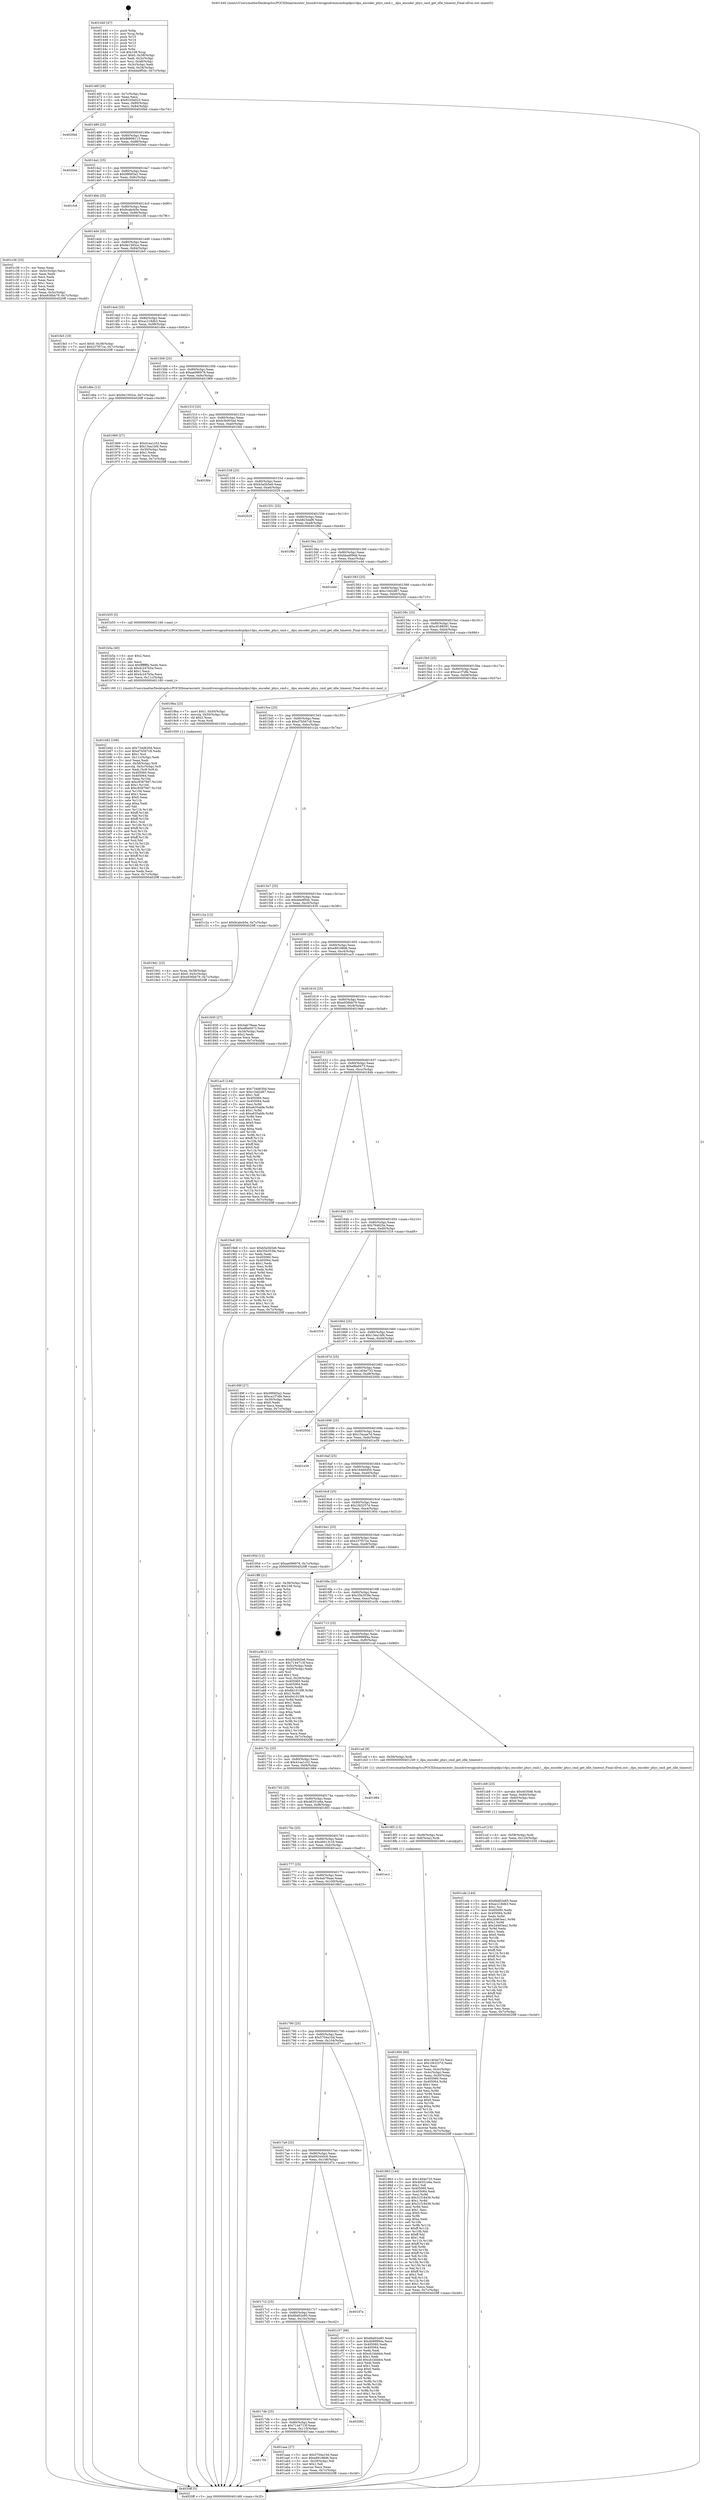 digraph "0x401440" {
  label = "0x401440 (/mnt/c/Users/mathe/Desktop/tcc/POCII/binaries/extr_linuxdriversgpudrmmsmdispdpu1dpu_encoder_phys_cmd.c__dpu_encoder_phys_cmd_get_idle_timeout_Final-ollvm.out::main(0))"
  labelloc = "t"
  node[shape=record]

  Entry [label="",width=0.3,height=0.3,shape=circle,fillcolor=black,style=filled]
  "0x40146f" [label="{
     0x40146f [26]\l
     | [instrs]\l
     &nbsp;&nbsp;0x40146f \<+3\>: mov -0x7c(%rbp),%eax\l
     &nbsp;&nbsp;0x401472 \<+2\>: mov %eax,%ecx\l
     &nbsp;&nbsp;0x401474 \<+6\>: sub $0x81b5e023,%ecx\l
     &nbsp;&nbsp;0x40147a \<+3\>: mov %eax,-0x80(%rbp)\l
     &nbsp;&nbsp;0x40147d \<+6\>: mov %ecx,-0x84(%rbp)\l
     &nbsp;&nbsp;0x401483 \<+6\>: je 00000000004020bd \<main+0xc7d\>\l
  }"]
  "0x4020bd" [label="{
     0x4020bd\l
  }", style=dashed]
  "0x401489" [label="{
     0x401489 [25]\l
     | [instrs]\l
     &nbsp;&nbsp;0x401489 \<+5\>: jmp 000000000040148e \<main+0x4e\>\l
     &nbsp;&nbsp;0x40148e \<+3\>: mov -0x80(%rbp),%eax\l
     &nbsp;&nbsp;0x401491 \<+5\>: sub $0x86898113,%eax\l
     &nbsp;&nbsp;0x401496 \<+6\>: mov %eax,-0x88(%rbp)\l
     &nbsp;&nbsp;0x40149c \<+6\>: je 00000000004020eb \<main+0xcab\>\l
  }"]
  Exit [label="",width=0.3,height=0.3,shape=circle,fillcolor=black,style=filled,peripheries=2]
  "0x4020eb" [label="{
     0x4020eb\l
  }", style=dashed]
  "0x4014a2" [label="{
     0x4014a2 [25]\l
     | [instrs]\l
     &nbsp;&nbsp;0x4014a2 \<+5\>: jmp 00000000004014a7 \<main+0x67\>\l
     &nbsp;&nbsp;0x4014a7 \<+3\>: mov -0x80(%rbp),%eax\l
     &nbsp;&nbsp;0x4014aa \<+5\>: sub $0x99f4f3a2,%eax\l
     &nbsp;&nbsp;0x4014af \<+6\>: mov %eax,-0x8c(%rbp)\l
     &nbsp;&nbsp;0x4014b5 \<+6\>: je 0000000000401fc8 \<main+0xb88\>\l
  }"]
  "0x401cde" [label="{
     0x401cde [144]\l
     | [instrs]\l
     &nbsp;&nbsp;0x401cde \<+5\>: mov $0x6bd02e85,%eax\l
     &nbsp;&nbsp;0x401ce3 \<+5\>: mov $0xac218db3,%esi\l
     &nbsp;&nbsp;0x401ce8 \<+2\>: mov $0x1,%cl\l
     &nbsp;&nbsp;0x401cea \<+7\>: mov 0x405060,%edx\l
     &nbsp;&nbsp;0x401cf1 \<+8\>: mov 0x405064,%r8d\l
     &nbsp;&nbsp;0x401cf9 \<+3\>: mov %edx,%r9d\l
     &nbsp;&nbsp;0x401cfc \<+7\>: sub $0x2d463ea1,%r9d\l
     &nbsp;&nbsp;0x401d03 \<+4\>: sub $0x1,%r9d\l
     &nbsp;&nbsp;0x401d07 \<+7\>: add $0x2d463ea1,%r9d\l
     &nbsp;&nbsp;0x401d0e \<+4\>: imul %r9d,%edx\l
     &nbsp;&nbsp;0x401d12 \<+3\>: and $0x1,%edx\l
     &nbsp;&nbsp;0x401d15 \<+3\>: cmp $0x0,%edx\l
     &nbsp;&nbsp;0x401d18 \<+4\>: sete %r10b\l
     &nbsp;&nbsp;0x401d1c \<+4\>: cmp $0xa,%r8d\l
     &nbsp;&nbsp;0x401d20 \<+4\>: setl %r11b\l
     &nbsp;&nbsp;0x401d24 \<+3\>: mov %r10b,%bl\l
     &nbsp;&nbsp;0x401d27 \<+3\>: xor $0xff,%bl\l
     &nbsp;&nbsp;0x401d2a \<+3\>: mov %r11b,%r14b\l
     &nbsp;&nbsp;0x401d2d \<+4\>: xor $0xff,%r14b\l
     &nbsp;&nbsp;0x401d31 \<+3\>: xor $0x0,%cl\l
     &nbsp;&nbsp;0x401d34 \<+3\>: mov %bl,%r15b\l
     &nbsp;&nbsp;0x401d37 \<+4\>: and $0x0,%r15b\l
     &nbsp;&nbsp;0x401d3b \<+3\>: and %cl,%r10b\l
     &nbsp;&nbsp;0x401d3e \<+3\>: mov %r14b,%r12b\l
     &nbsp;&nbsp;0x401d41 \<+4\>: and $0x0,%r12b\l
     &nbsp;&nbsp;0x401d45 \<+3\>: and %cl,%r11b\l
     &nbsp;&nbsp;0x401d48 \<+3\>: or %r10b,%r15b\l
     &nbsp;&nbsp;0x401d4b \<+3\>: or %r11b,%r12b\l
     &nbsp;&nbsp;0x401d4e \<+3\>: xor %r12b,%r15b\l
     &nbsp;&nbsp;0x401d51 \<+3\>: or %r14b,%bl\l
     &nbsp;&nbsp;0x401d54 \<+3\>: xor $0xff,%bl\l
     &nbsp;&nbsp;0x401d57 \<+3\>: or $0x0,%cl\l
     &nbsp;&nbsp;0x401d5a \<+2\>: and %cl,%bl\l
     &nbsp;&nbsp;0x401d5c \<+3\>: or %bl,%r15b\l
     &nbsp;&nbsp;0x401d5f \<+4\>: test $0x1,%r15b\l
     &nbsp;&nbsp;0x401d63 \<+3\>: cmovne %esi,%eax\l
     &nbsp;&nbsp;0x401d66 \<+3\>: mov %eax,-0x7c(%rbp)\l
     &nbsp;&nbsp;0x401d69 \<+5\>: jmp 00000000004020ff \<main+0xcbf\>\l
  }"]
  "0x401fc8" [label="{
     0x401fc8\l
  }", style=dashed]
  "0x4014bb" [label="{
     0x4014bb [25]\l
     | [instrs]\l
     &nbsp;&nbsp;0x4014bb \<+5\>: jmp 00000000004014c0 \<main+0x80\>\l
     &nbsp;&nbsp;0x4014c0 \<+3\>: mov -0x80(%rbp),%eax\l
     &nbsp;&nbsp;0x4014c3 \<+5\>: sub $0x9cabcb5e,%eax\l
     &nbsp;&nbsp;0x4014c8 \<+6\>: mov %eax,-0x90(%rbp)\l
     &nbsp;&nbsp;0x4014ce \<+6\>: je 0000000000401c36 \<main+0x7f6\>\l
  }"]
  "0x401ccf" [label="{
     0x401ccf [15]\l
     | [instrs]\l
     &nbsp;&nbsp;0x401ccf \<+4\>: mov -0x58(%rbp),%rdi\l
     &nbsp;&nbsp;0x401cd3 \<+6\>: mov %eax,-0x120(%rbp)\l
     &nbsp;&nbsp;0x401cd9 \<+5\>: call 0000000000401030 \<free@plt\>\l
     | [calls]\l
     &nbsp;&nbsp;0x401030 \{1\} (unknown)\l
  }"]
  "0x401c36" [label="{
     0x401c36 [33]\l
     | [instrs]\l
     &nbsp;&nbsp;0x401c36 \<+2\>: xor %eax,%eax\l
     &nbsp;&nbsp;0x401c38 \<+3\>: mov -0x5c(%rbp),%ecx\l
     &nbsp;&nbsp;0x401c3b \<+2\>: mov %eax,%edx\l
     &nbsp;&nbsp;0x401c3d \<+2\>: sub %ecx,%edx\l
     &nbsp;&nbsp;0x401c3f \<+2\>: mov %eax,%ecx\l
     &nbsp;&nbsp;0x401c41 \<+3\>: sub $0x1,%ecx\l
     &nbsp;&nbsp;0x401c44 \<+2\>: add %ecx,%edx\l
     &nbsp;&nbsp;0x401c46 \<+2\>: sub %edx,%eax\l
     &nbsp;&nbsp;0x401c48 \<+3\>: mov %eax,-0x5c(%rbp)\l
     &nbsp;&nbsp;0x401c4b \<+7\>: movl $0xe936bb79,-0x7c(%rbp)\l
     &nbsp;&nbsp;0x401c52 \<+5\>: jmp 00000000004020ff \<main+0xcbf\>\l
  }"]
  "0x4014d4" [label="{
     0x4014d4 [25]\l
     | [instrs]\l
     &nbsp;&nbsp;0x4014d4 \<+5\>: jmp 00000000004014d9 \<main+0x99\>\l
     &nbsp;&nbsp;0x4014d9 \<+3\>: mov -0x80(%rbp),%eax\l
     &nbsp;&nbsp;0x4014dc \<+5\>: sub $0x9e1593ce,%eax\l
     &nbsp;&nbsp;0x4014e1 \<+6\>: mov %eax,-0x94(%rbp)\l
     &nbsp;&nbsp;0x4014e7 \<+6\>: je 0000000000401fe5 \<main+0xba5\>\l
  }"]
  "0x401cb8" [label="{
     0x401cb8 [23]\l
     | [instrs]\l
     &nbsp;&nbsp;0x401cb8 \<+10\>: movabs $0x4030d6,%rdi\l
     &nbsp;&nbsp;0x401cc2 \<+3\>: mov %eax,-0x60(%rbp)\l
     &nbsp;&nbsp;0x401cc5 \<+3\>: mov -0x60(%rbp),%esi\l
     &nbsp;&nbsp;0x401cc8 \<+2\>: mov $0x0,%al\l
     &nbsp;&nbsp;0x401cca \<+5\>: call 0000000000401040 \<printf@plt\>\l
     | [calls]\l
     &nbsp;&nbsp;0x401040 \{1\} (unknown)\l
  }"]
  "0x401fe5" [label="{
     0x401fe5 [19]\l
     | [instrs]\l
     &nbsp;&nbsp;0x401fe5 \<+7\>: movl $0x0,-0x38(%rbp)\l
     &nbsp;&nbsp;0x401fec \<+7\>: movl $0x237f57ce,-0x7c(%rbp)\l
     &nbsp;&nbsp;0x401ff3 \<+5\>: jmp 00000000004020ff \<main+0xcbf\>\l
  }"]
  "0x4014ed" [label="{
     0x4014ed [25]\l
     | [instrs]\l
     &nbsp;&nbsp;0x4014ed \<+5\>: jmp 00000000004014f2 \<main+0xb2\>\l
     &nbsp;&nbsp;0x4014f2 \<+3\>: mov -0x80(%rbp),%eax\l
     &nbsp;&nbsp;0x4014f5 \<+5\>: sub $0xac218db3,%eax\l
     &nbsp;&nbsp;0x4014fa \<+6\>: mov %eax,-0x98(%rbp)\l
     &nbsp;&nbsp;0x401500 \<+6\>: je 0000000000401d6e \<main+0x92e\>\l
  }"]
  "0x401b82" [label="{
     0x401b82 [168]\l
     | [instrs]\l
     &nbsp;&nbsp;0x401b82 \<+5\>: mov $0x734d630d,%ecx\l
     &nbsp;&nbsp;0x401b87 \<+5\>: mov $0xd7b567c8,%edx\l
     &nbsp;&nbsp;0x401b8c \<+3\>: mov $0x1,%sil\l
     &nbsp;&nbsp;0x401b8f \<+6\>: mov -0x11c(%rbp),%edi\l
     &nbsp;&nbsp;0x401b95 \<+3\>: imul %eax,%edi\l
     &nbsp;&nbsp;0x401b98 \<+4\>: mov -0x58(%rbp),%r8\l
     &nbsp;&nbsp;0x401b9c \<+4\>: movslq -0x5c(%rbp),%r9\l
     &nbsp;&nbsp;0x401ba0 \<+4\>: mov %edi,(%r8,%r9,4)\l
     &nbsp;&nbsp;0x401ba4 \<+7\>: mov 0x405060,%eax\l
     &nbsp;&nbsp;0x401bab \<+7\>: mov 0x405064,%edi\l
     &nbsp;&nbsp;0x401bb2 \<+3\>: mov %eax,%r10d\l
     &nbsp;&nbsp;0x401bb5 \<+7\>: add $0xc83879d7,%r10d\l
     &nbsp;&nbsp;0x401bbc \<+4\>: sub $0x1,%r10d\l
     &nbsp;&nbsp;0x401bc0 \<+7\>: sub $0xc83879d7,%r10d\l
     &nbsp;&nbsp;0x401bc7 \<+4\>: imul %r10d,%eax\l
     &nbsp;&nbsp;0x401bcb \<+3\>: and $0x1,%eax\l
     &nbsp;&nbsp;0x401bce \<+3\>: cmp $0x0,%eax\l
     &nbsp;&nbsp;0x401bd1 \<+4\>: sete %r11b\l
     &nbsp;&nbsp;0x401bd5 \<+3\>: cmp $0xa,%edi\l
     &nbsp;&nbsp;0x401bd8 \<+3\>: setl %bl\l
     &nbsp;&nbsp;0x401bdb \<+3\>: mov %r11b,%r14b\l
     &nbsp;&nbsp;0x401bde \<+4\>: xor $0xff,%r14b\l
     &nbsp;&nbsp;0x401be2 \<+3\>: mov %bl,%r15b\l
     &nbsp;&nbsp;0x401be5 \<+4\>: xor $0xff,%r15b\l
     &nbsp;&nbsp;0x401be9 \<+4\>: xor $0x1,%sil\l
     &nbsp;&nbsp;0x401bed \<+3\>: mov %r14b,%r12b\l
     &nbsp;&nbsp;0x401bf0 \<+4\>: and $0xff,%r12b\l
     &nbsp;&nbsp;0x401bf4 \<+3\>: and %sil,%r11b\l
     &nbsp;&nbsp;0x401bf7 \<+3\>: mov %r15b,%r13b\l
     &nbsp;&nbsp;0x401bfa \<+4\>: and $0xff,%r13b\l
     &nbsp;&nbsp;0x401bfe \<+3\>: and %sil,%bl\l
     &nbsp;&nbsp;0x401c01 \<+3\>: or %r11b,%r12b\l
     &nbsp;&nbsp;0x401c04 \<+3\>: or %bl,%r13b\l
     &nbsp;&nbsp;0x401c07 \<+3\>: xor %r13b,%r12b\l
     &nbsp;&nbsp;0x401c0a \<+3\>: or %r15b,%r14b\l
     &nbsp;&nbsp;0x401c0d \<+4\>: xor $0xff,%r14b\l
     &nbsp;&nbsp;0x401c11 \<+4\>: or $0x1,%sil\l
     &nbsp;&nbsp;0x401c15 \<+3\>: and %sil,%r14b\l
     &nbsp;&nbsp;0x401c18 \<+3\>: or %r14b,%r12b\l
     &nbsp;&nbsp;0x401c1b \<+4\>: test $0x1,%r12b\l
     &nbsp;&nbsp;0x401c1f \<+3\>: cmovne %edx,%ecx\l
     &nbsp;&nbsp;0x401c22 \<+3\>: mov %ecx,-0x7c(%rbp)\l
     &nbsp;&nbsp;0x401c25 \<+5\>: jmp 00000000004020ff \<main+0xcbf\>\l
  }"]
  "0x401d6e" [label="{
     0x401d6e [12]\l
     | [instrs]\l
     &nbsp;&nbsp;0x401d6e \<+7\>: movl $0x9e1593ce,-0x7c(%rbp)\l
     &nbsp;&nbsp;0x401d75 \<+5\>: jmp 00000000004020ff \<main+0xcbf\>\l
  }"]
  "0x401506" [label="{
     0x401506 [25]\l
     | [instrs]\l
     &nbsp;&nbsp;0x401506 \<+5\>: jmp 000000000040150b \<main+0xcb\>\l
     &nbsp;&nbsp;0x40150b \<+3\>: mov -0x80(%rbp),%eax\l
     &nbsp;&nbsp;0x40150e \<+5\>: sub $0xae096976,%eax\l
     &nbsp;&nbsp;0x401513 \<+6\>: mov %eax,-0x9c(%rbp)\l
     &nbsp;&nbsp;0x401519 \<+6\>: je 0000000000401969 \<main+0x529\>\l
  }"]
  "0x401b5a" [label="{
     0x401b5a [40]\l
     | [instrs]\l
     &nbsp;&nbsp;0x401b5a \<+5\>: mov $0x2,%ecx\l
     &nbsp;&nbsp;0x401b5f \<+1\>: cltd\l
     &nbsp;&nbsp;0x401b60 \<+2\>: idiv %ecx\l
     &nbsp;&nbsp;0x401b62 \<+6\>: imul $0xfffffffe,%edx,%ecx\l
     &nbsp;&nbsp;0x401b68 \<+6\>: sub $0x4c247b5a,%ecx\l
     &nbsp;&nbsp;0x401b6e \<+3\>: add $0x1,%ecx\l
     &nbsp;&nbsp;0x401b71 \<+6\>: add $0x4c247b5a,%ecx\l
     &nbsp;&nbsp;0x401b77 \<+6\>: mov %ecx,-0x11c(%rbp)\l
     &nbsp;&nbsp;0x401b7d \<+5\>: call 0000000000401160 \<next_i\>\l
     | [calls]\l
     &nbsp;&nbsp;0x401160 \{1\} (/mnt/c/Users/mathe/Desktop/tcc/POCII/binaries/extr_linuxdriversgpudrmmsmdispdpu1dpu_encoder_phys_cmd.c__dpu_encoder_phys_cmd_get_idle_timeout_Final-ollvm.out::next_i)\l
  }"]
  "0x401969" [label="{
     0x401969 [27]\l
     | [instrs]\l
     &nbsp;&nbsp;0x401969 \<+5\>: mov $0x41ea1c52,%eax\l
     &nbsp;&nbsp;0x40196e \<+5\>: mov $0x13ea1bf4,%ecx\l
     &nbsp;&nbsp;0x401973 \<+3\>: mov -0x30(%rbp),%edx\l
     &nbsp;&nbsp;0x401976 \<+3\>: cmp $0x1,%edx\l
     &nbsp;&nbsp;0x401979 \<+3\>: cmovl %ecx,%eax\l
     &nbsp;&nbsp;0x40197c \<+3\>: mov %eax,-0x7c(%rbp)\l
     &nbsp;&nbsp;0x40197f \<+5\>: jmp 00000000004020ff \<main+0xcbf\>\l
  }"]
  "0x40151f" [label="{
     0x40151f [25]\l
     | [instrs]\l
     &nbsp;&nbsp;0x40151f \<+5\>: jmp 0000000000401524 \<main+0xe4\>\l
     &nbsp;&nbsp;0x401524 \<+3\>: mov -0x80(%rbp),%eax\l
     &nbsp;&nbsp;0x401527 \<+5\>: sub $0xb3b003ad,%eax\l
     &nbsp;&nbsp;0x40152c \<+6\>: mov %eax,-0xa0(%rbp)\l
     &nbsp;&nbsp;0x401532 \<+6\>: je 0000000000401fd4 \<main+0xb94\>\l
  }"]
  "0x4017f4" [label="{
     0x4017f4\l
  }", style=dashed]
  "0x401fd4" [label="{
     0x401fd4\l
  }", style=dashed]
  "0x401538" [label="{
     0x401538 [25]\l
     | [instrs]\l
     &nbsp;&nbsp;0x401538 \<+5\>: jmp 000000000040153d \<main+0xfd\>\l
     &nbsp;&nbsp;0x40153d \<+3\>: mov -0x80(%rbp),%eax\l
     &nbsp;&nbsp;0x401540 \<+5\>: sub $0xb5a5b5e6,%eax\l
     &nbsp;&nbsp;0x401545 \<+6\>: mov %eax,-0xa4(%rbp)\l
     &nbsp;&nbsp;0x40154b \<+6\>: je 0000000000402029 \<main+0xbe9\>\l
  }"]
  "0x401aaa" [label="{
     0x401aaa [27]\l
     | [instrs]\l
     &nbsp;&nbsp;0x401aaa \<+5\>: mov $0x5704a10d,%eax\l
     &nbsp;&nbsp;0x401aaf \<+5\>: mov $0xe89188d6,%ecx\l
     &nbsp;&nbsp;0x401ab4 \<+3\>: mov -0x29(%rbp),%dl\l
     &nbsp;&nbsp;0x401ab7 \<+3\>: test $0x1,%dl\l
     &nbsp;&nbsp;0x401aba \<+3\>: cmovne %ecx,%eax\l
     &nbsp;&nbsp;0x401abd \<+3\>: mov %eax,-0x7c(%rbp)\l
     &nbsp;&nbsp;0x401ac0 \<+5\>: jmp 00000000004020ff \<main+0xcbf\>\l
  }"]
  "0x402029" [label="{
     0x402029\l
  }", style=dashed]
  "0x401551" [label="{
     0x401551 [25]\l
     | [instrs]\l
     &nbsp;&nbsp;0x401551 \<+5\>: jmp 0000000000401556 \<main+0x116\>\l
     &nbsp;&nbsp;0x401556 \<+3\>: mov -0x80(%rbp),%eax\l
     &nbsp;&nbsp;0x401559 \<+5\>: sub $0xb825daf6,%eax\l
     &nbsp;&nbsp;0x40155e \<+6\>: mov %eax,-0xa8(%rbp)\l
     &nbsp;&nbsp;0x401564 \<+6\>: je 0000000000401f8d \<main+0xb4d\>\l
  }"]
  "0x4017db" [label="{
     0x4017db [25]\l
     | [instrs]\l
     &nbsp;&nbsp;0x4017db \<+5\>: jmp 00000000004017e0 \<main+0x3a0\>\l
     &nbsp;&nbsp;0x4017e0 \<+3\>: mov -0x80(%rbp),%eax\l
     &nbsp;&nbsp;0x4017e3 \<+5\>: sub $0x7144713f,%eax\l
     &nbsp;&nbsp;0x4017e8 \<+6\>: mov %eax,-0x110(%rbp)\l
     &nbsp;&nbsp;0x4017ee \<+6\>: je 0000000000401aaa \<main+0x66a\>\l
  }"]
  "0x401f8d" [label="{
     0x401f8d\l
  }", style=dashed]
  "0x40156a" [label="{
     0x40156a [25]\l
     | [instrs]\l
     &nbsp;&nbsp;0x40156a \<+5\>: jmp 000000000040156f \<main+0x12f\>\l
     &nbsp;&nbsp;0x40156f \<+3\>: mov -0x80(%rbp),%eax\l
     &nbsp;&nbsp;0x401572 \<+5\>: sub $0xbbad09dd,%eax\l
     &nbsp;&nbsp;0x401577 \<+6\>: mov %eax,-0xac(%rbp)\l
     &nbsp;&nbsp;0x40157d \<+6\>: je 0000000000401e4d \<main+0xa0d\>\l
  }"]
  "0x402082" [label="{
     0x402082\l
  }", style=dashed]
  "0x401e4d" [label="{
     0x401e4d\l
  }", style=dashed]
  "0x401583" [label="{
     0x401583 [25]\l
     | [instrs]\l
     &nbsp;&nbsp;0x401583 \<+5\>: jmp 0000000000401588 \<main+0x148\>\l
     &nbsp;&nbsp;0x401588 \<+3\>: mov -0x80(%rbp),%eax\l
     &nbsp;&nbsp;0x40158b \<+5\>: sub $0xc1bd2d67,%eax\l
     &nbsp;&nbsp;0x401590 \<+6\>: mov %eax,-0xb0(%rbp)\l
     &nbsp;&nbsp;0x401596 \<+6\>: je 0000000000401b55 \<main+0x715\>\l
  }"]
  "0x4017c2" [label="{
     0x4017c2 [25]\l
     | [instrs]\l
     &nbsp;&nbsp;0x4017c2 \<+5\>: jmp 00000000004017c7 \<main+0x387\>\l
     &nbsp;&nbsp;0x4017c7 \<+3\>: mov -0x80(%rbp),%eax\l
     &nbsp;&nbsp;0x4017ca \<+5\>: sub $0x6bd02e85,%eax\l
     &nbsp;&nbsp;0x4017cf \<+6\>: mov %eax,-0x10c(%rbp)\l
     &nbsp;&nbsp;0x4017d5 \<+6\>: je 0000000000402082 \<main+0xc42\>\l
  }"]
  "0x401b55" [label="{
     0x401b55 [5]\l
     | [instrs]\l
     &nbsp;&nbsp;0x401b55 \<+5\>: call 0000000000401160 \<next_i\>\l
     | [calls]\l
     &nbsp;&nbsp;0x401160 \{1\} (/mnt/c/Users/mathe/Desktop/tcc/POCII/binaries/extr_linuxdriversgpudrmmsmdispdpu1dpu_encoder_phys_cmd.c__dpu_encoder_phys_cmd_get_idle_timeout_Final-ollvm.out::next_i)\l
  }"]
  "0x40159c" [label="{
     0x40159c [25]\l
     | [instrs]\l
     &nbsp;&nbsp;0x40159c \<+5\>: jmp 00000000004015a1 \<main+0x161\>\l
     &nbsp;&nbsp;0x4015a1 \<+3\>: mov -0x80(%rbp),%eax\l
     &nbsp;&nbsp;0x4015a4 \<+5\>: sub $0xc9188591,%eax\l
     &nbsp;&nbsp;0x4015a9 \<+6\>: mov %eax,-0xb4(%rbp)\l
     &nbsp;&nbsp;0x4015af \<+6\>: je 0000000000401dcd \<main+0x98d\>\l
  }"]
  "0x401d7a" [label="{
     0x401d7a\l
  }", style=dashed]
  "0x401dcd" [label="{
     0x401dcd\l
  }", style=dashed]
  "0x4015b5" [label="{
     0x4015b5 [25]\l
     | [instrs]\l
     &nbsp;&nbsp;0x4015b5 \<+5\>: jmp 00000000004015ba \<main+0x17a\>\l
     &nbsp;&nbsp;0x4015ba \<+3\>: mov -0x80(%rbp),%eax\l
     &nbsp;&nbsp;0x4015bd \<+5\>: sub $0xca1f7dfe,%eax\l
     &nbsp;&nbsp;0x4015c2 \<+6\>: mov %eax,-0xb8(%rbp)\l
     &nbsp;&nbsp;0x4015c8 \<+6\>: je 00000000004019ba \<main+0x57a\>\l
  }"]
  "0x4017a9" [label="{
     0x4017a9 [25]\l
     | [instrs]\l
     &nbsp;&nbsp;0x4017a9 \<+5\>: jmp 00000000004017ae \<main+0x36e\>\l
     &nbsp;&nbsp;0x4017ae \<+3\>: mov -0x80(%rbp),%eax\l
     &nbsp;&nbsp;0x4017b1 \<+5\>: sub $0x692445c6,%eax\l
     &nbsp;&nbsp;0x4017b6 \<+6\>: mov %eax,-0x108(%rbp)\l
     &nbsp;&nbsp;0x4017bc \<+6\>: je 0000000000401d7a \<main+0x93a\>\l
  }"]
  "0x4019ba" [label="{
     0x4019ba [23]\l
     | [instrs]\l
     &nbsp;&nbsp;0x4019ba \<+7\>: movl $0x1,-0x50(%rbp)\l
     &nbsp;&nbsp;0x4019c1 \<+4\>: movslq -0x50(%rbp),%rax\l
     &nbsp;&nbsp;0x4019c5 \<+4\>: shl $0x2,%rax\l
     &nbsp;&nbsp;0x4019c9 \<+3\>: mov %rax,%rdi\l
     &nbsp;&nbsp;0x4019cc \<+5\>: call 0000000000401050 \<malloc@plt\>\l
     | [calls]\l
     &nbsp;&nbsp;0x401050 \{1\} (unknown)\l
  }"]
  "0x4015ce" [label="{
     0x4015ce [25]\l
     | [instrs]\l
     &nbsp;&nbsp;0x4015ce \<+5\>: jmp 00000000004015d3 \<main+0x193\>\l
     &nbsp;&nbsp;0x4015d3 \<+3\>: mov -0x80(%rbp),%eax\l
     &nbsp;&nbsp;0x4015d6 \<+5\>: sub $0xd7b567c8,%eax\l
     &nbsp;&nbsp;0x4015db \<+6\>: mov %eax,-0xbc(%rbp)\l
     &nbsp;&nbsp;0x4015e1 \<+6\>: je 0000000000401c2a \<main+0x7ea\>\l
  }"]
  "0x401c57" [label="{
     0x401c57 [88]\l
     | [instrs]\l
     &nbsp;&nbsp;0x401c57 \<+5\>: mov $0x6bd02e85,%eax\l
     &nbsp;&nbsp;0x401c5c \<+5\>: mov $0x4089994a,%ecx\l
     &nbsp;&nbsp;0x401c61 \<+7\>: mov 0x405060,%edx\l
     &nbsp;&nbsp;0x401c68 \<+7\>: mov 0x405064,%esi\l
     &nbsp;&nbsp;0x401c6f \<+2\>: mov %edx,%edi\l
     &nbsp;&nbsp;0x401c71 \<+6\>: sub $0xcb1bbbb4,%edi\l
     &nbsp;&nbsp;0x401c77 \<+3\>: sub $0x1,%edi\l
     &nbsp;&nbsp;0x401c7a \<+6\>: add $0xcb1bbbb4,%edi\l
     &nbsp;&nbsp;0x401c80 \<+3\>: imul %edi,%edx\l
     &nbsp;&nbsp;0x401c83 \<+3\>: and $0x1,%edx\l
     &nbsp;&nbsp;0x401c86 \<+3\>: cmp $0x0,%edx\l
     &nbsp;&nbsp;0x401c89 \<+4\>: sete %r8b\l
     &nbsp;&nbsp;0x401c8d \<+3\>: cmp $0xa,%esi\l
     &nbsp;&nbsp;0x401c90 \<+4\>: setl %r9b\l
     &nbsp;&nbsp;0x401c94 \<+3\>: mov %r8b,%r10b\l
     &nbsp;&nbsp;0x401c97 \<+3\>: and %r9b,%r10b\l
     &nbsp;&nbsp;0x401c9a \<+3\>: xor %r9b,%r8b\l
     &nbsp;&nbsp;0x401c9d \<+3\>: or %r8b,%r10b\l
     &nbsp;&nbsp;0x401ca0 \<+4\>: test $0x1,%r10b\l
     &nbsp;&nbsp;0x401ca4 \<+3\>: cmovne %ecx,%eax\l
     &nbsp;&nbsp;0x401ca7 \<+3\>: mov %eax,-0x7c(%rbp)\l
     &nbsp;&nbsp;0x401caa \<+5\>: jmp 00000000004020ff \<main+0xcbf\>\l
  }"]
  "0x401c2a" [label="{
     0x401c2a [12]\l
     | [instrs]\l
     &nbsp;&nbsp;0x401c2a \<+7\>: movl $0x9cabcb5e,-0x7c(%rbp)\l
     &nbsp;&nbsp;0x401c31 \<+5\>: jmp 00000000004020ff \<main+0xcbf\>\l
  }"]
  "0x4015e7" [label="{
     0x4015e7 [25]\l
     | [instrs]\l
     &nbsp;&nbsp;0x4015e7 \<+5\>: jmp 00000000004015ec \<main+0x1ac\>\l
     &nbsp;&nbsp;0x4015ec \<+3\>: mov -0x80(%rbp),%eax\l
     &nbsp;&nbsp;0x4015ef \<+5\>: sub $0xdda9f5dc,%eax\l
     &nbsp;&nbsp;0x4015f4 \<+6\>: mov %eax,-0xc0(%rbp)\l
     &nbsp;&nbsp;0x4015fa \<+6\>: je 0000000000401830 \<main+0x3f0\>\l
  }"]
  "0x4019d1" [label="{
     0x4019d1 [23]\l
     | [instrs]\l
     &nbsp;&nbsp;0x4019d1 \<+4\>: mov %rax,-0x58(%rbp)\l
     &nbsp;&nbsp;0x4019d5 \<+7\>: movl $0x0,-0x5c(%rbp)\l
     &nbsp;&nbsp;0x4019dc \<+7\>: movl $0xe936bb79,-0x7c(%rbp)\l
     &nbsp;&nbsp;0x4019e3 \<+5\>: jmp 00000000004020ff \<main+0xcbf\>\l
  }"]
  "0x401830" [label="{
     0x401830 [27]\l
     | [instrs]\l
     &nbsp;&nbsp;0x401830 \<+5\>: mov $0x4ab79aae,%eax\l
     &nbsp;&nbsp;0x401835 \<+5\>: mov $0xef6e9473,%ecx\l
     &nbsp;&nbsp;0x40183a \<+3\>: mov -0x34(%rbp),%edx\l
     &nbsp;&nbsp;0x40183d \<+3\>: cmp $0x2,%edx\l
     &nbsp;&nbsp;0x401840 \<+3\>: cmovne %ecx,%eax\l
     &nbsp;&nbsp;0x401843 \<+3\>: mov %eax,-0x7c(%rbp)\l
     &nbsp;&nbsp;0x401846 \<+5\>: jmp 00000000004020ff \<main+0xcbf\>\l
  }"]
  "0x401600" [label="{
     0x401600 [25]\l
     | [instrs]\l
     &nbsp;&nbsp;0x401600 \<+5\>: jmp 0000000000401605 \<main+0x1c5\>\l
     &nbsp;&nbsp;0x401605 \<+3\>: mov -0x80(%rbp),%eax\l
     &nbsp;&nbsp;0x401608 \<+5\>: sub $0xe89188d6,%eax\l
     &nbsp;&nbsp;0x40160d \<+6\>: mov %eax,-0xc4(%rbp)\l
     &nbsp;&nbsp;0x401613 \<+6\>: je 0000000000401ac5 \<main+0x685\>\l
  }"]
  "0x4020ff" [label="{
     0x4020ff [5]\l
     | [instrs]\l
     &nbsp;&nbsp;0x4020ff \<+5\>: jmp 000000000040146f \<main+0x2f\>\l
  }"]
  "0x401440" [label="{
     0x401440 [47]\l
     | [instrs]\l
     &nbsp;&nbsp;0x401440 \<+1\>: push %rbp\l
     &nbsp;&nbsp;0x401441 \<+3\>: mov %rsp,%rbp\l
     &nbsp;&nbsp;0x401444 \<+2\>: push %r15\l
     &nbsp;&nbsp;0x401446 \<+2\>: push %r14\l
     &nbsp;&nbsp;0x401448 \<+2\>: push %r13\l
     &nbsp;&nbsp;0x40144a \<+2\>: push %r12\l
     &nbsp;&nbsp;0x40144c \<+1\>: push %rbx\l
     &nbsp;&nbsp;0x40144d \<+7\>: sub $0x108,%rsp\l
     &nbsp;&nbsp;0x401454 \<+7\>: movl $0x0,-0x38(%rbp)\l
     &nbsp;&nbsp;0x40145b \<+3\>: mov %edi,-0x3c(%rbp)\l
     &nbsp;&nbsp;0x40145e \<+4\>: mov %rsi,-0x48(%rbp)\l
     &nbsp;&nbsp;0x401462 \<+3\>: mov -0x3c(%rbp),%edi\l
     &nbsp;&nbsp;0x401465 \<+3\>: mov %edi,-0x34(%rbp)\l
     &nbsp;&nbsp;0x401468 \<+7\>: movl $0xdda9f5dc,-0x7c(%rbp)\l
  }"]
  "0x401900" [label="{
     0x401900 [93]\l
     | [instrs]\l
     &nbsp;&nbsp;0x401900 \<+5\>: mov $0x1404e733,%ecx\l
     &nbsp;&nbsp;0x401905 \<+5\>: mov $0x1f43257d,%edx\l
     &nbsp;&nbsp;0x40190a \<+2\>: xor %esi,%esi\l
     &nbsp;&nbsp;0x40190c \<+3\>: mov %eax,-0x4c(%rbp)\l
     &nbsp;&nbsp;0x40190f \<+3\>: mov -0x4c(%rbp),%eax\l
     &nbsp;&nbsp;0x401912 \<+3\>: mov %eax,-0x30(%rbp)\l
     &nbsp;&nbsp;0x401915 \<+7\>: mov 0x405060,%eax\l
     &nbsp;&nbsp;0x40191c \<+8\>: mov 0x405064,%r8d\l
     &nbsp;&nbsp;0x401924 \<+3\>: sub $0x1,%esi\l
     &nbsp;&nbsp;0x401927 \<+3\>: mov %eax,%r9d\l
     &nbsp;&nbsp;0x40192a \<+3\>: add %esi,%r9d\l
     &nbsp;&nbsp;0x40192d \<+4\>: imul %r9d,%eax\l
     &nbsp;&nbsp;0x401931 \<+3\>: and $0x1,%eax\l
     &nbsp;&nbsp;0x401934 \<+3\>: cmp $0x0,%eax\l
     &nbsp;&nbsp;0x401937 \<+4\>: sete %r10b\l
     &nbsp;&nbsp;0x40193b \<+4\>: cmp $0xa,%r8d\l
     &nbsp;&nbsp;0x40193f \<+4\>: setl %r11b\l
     &nbsp;&nbsp;0x401943 \<+3\>: mov %r10b,%bl\l
     &nbsp;&nbsp;0x401946 \<+3\>: and %r11b,%bl\l
     &nbsp;&nbsp;0x401949 \<+3\>: xor %r11b,%r10b\l
     &nbsp;&nbsp;0x40194c \<+3\>: or %r10b,%bl\l
     &nbsp;&nbsp;0x40194f \<+3\>: test $0x1,%bl\l
     &nbsp;&nbsp;0x401952 \<+3\>: cmovne %edx,%ecx\l
     &nbsp;&nbsp;0x401955 \<+3\>: mov %ecx,-0x7c(%rbp)\l
     &nbsp;&nbsp;0x401958 \<+5\>: jmp 00000000004020ff \<main+0xcbf\>\l
  }"]
  "0x401ac5" [label="{
     0x401ac5 [144]\l
     | [instrs]\l
     &nbsp;&nbsp;0x401ac5 \<+5\>: mov $0x734d630d,%eax\l
     &nbsp;&nbsp;0x401aca \<+5\>: mov $0xc1bd2d67,%ecx\l
     &nbsp;&nbsp;0x401acf \<+2\>: mov $0x1,%dl\l
     &nbsp;&nbsp;0x401ad1 \<+7\>: mov 0x405060,%esi\l
     &nbsp;&nbsp;0x401ad8 \<+7\>: mov 0x405064,%edi\l
     &nbsp;&nbsp;0x401adf \<+3\>: mov %esi,%r8d\l
     &nbsp;&nbsp;0x401ae2 \<+7\>: add $0xa635abfe,%r8d\l
     &nbsp;&nbsp;0x401ae9 \<+4\>: sub $0x1,%r8d\l
     &nbsp;&nbsp;0x401aed \<+7\>: sub $0xa635abfe,%r8d\l
     &nbsp;&nbsp;0x401af4 \<+4\>: imul %r8d,%esi\l
     &nbsp;&nbsp;0x401af8 \<+3\>: and $0x1,%esi\l
     &nbsp;&nbsp;0x401afb \<+3\>: cmp $0x0,%esi\l
     &nbsp;&nbsp;0x401afe \<+4\>: sete %r9b\l
     &nbsp;&nbsp;0x401b02 \<+3\>: cmp $0xa,%edi\l
     &nbsp;&nbsp;0x401b05 \<+4\>: setl %r10b\l
     &nbsp;&nbsp;0x401b09 \<+3\>: mov %r9b,%r11b\l
     &nbsp;&nbsp;0x401b0c \<+4\>: xor $0xff,%r11b\l
     &nbsp;&nbsp;0x401b10 \<+3\>: mov %r10b,%bl\l
     &nbsp;&nbsp;0x401b13 \<+3\>: xor $0xff,%bl\l
     &nbsp;&nbsp;0x401b16 \<+3\>: xor $0x0,%dl\l
     &nbsp;&nbsp;0x401b19 \<+3\>: mov %r11b,%r14b\l
     &nbsp;&nbsp;0x401b1c \<+4\>: and $0x0,%r14b\l
     &nbsp;&nbsp;0x401b20 \<+3\>: and %dl,%r9b\l
     &nbsp;&nbsp;0x401b23 \<+3\>: mov %bl,%r15b\l
     &nbsp;&nbsp;0x401b26 \<+4\>: and $0x0,%r15b\l
     &nbsp;&nbsp;0x401b2a \<+3\>: and %dl,%r10b\l
     &nbsp;&nbsp;0x401b2d \<+3\>: or %r9b,%r14b\l
     &nbsp;&nbsp;0x401b30 \<+3\>: or %r10b,%r15b\l
     &nbsp;&nbsp;0x401b33 \<+3\>: xor %r15b,%r14b\l
     &nbsp;&nbsp;0x401b36 \<+3\>: or %bl,%r11b\l
     &nbsp;&nbsp;0x401b39 \<+4\>: xor $0xff,%r11b\l
     &nbsp;&nbsp;0x401b3d \<+3\>: or $0x0,%dl\l
     &nbsp;&nbsp;0x401b40 \<+3\>: and %dl,%r11b\l
     &nbsp;&nbsp;0x401b43 \<+3\>: or %r11b,%r14b\l
     &nbsp;&nbsp;0x401b46 \<+4\>: test $0x1,%r14b\l
     &nbsp;&nbsp;0x401b4a \<+3\>: cmovne %ecx,%eax\l
     &nbsp;&nbsp;0x401b4d \<+3\>: mov %eax,-0x7c(%rbp)\l
     &nbsp;&nbsp;0x401b50 \<+5\>: jmp 00000000004020ff \<main+0xcbf\>\l
  }"]
  "0x401619" [label="{
     0x401619 [25]\l
     | [instrs]\l
     &nbsp;&nbsp;0x401619 \<+5\>: jmp 000000000040161e \<main+0x1de\>\l
     &nbsp;&nbsp;0x40161e \<+3\>: mov -0x80(%rbp),%eax\l
     &nbsp;&nbsp;0x401621 \<+5\>: sub $0xe936bb79,%eax\l
     &nbsp;&nbsp;0x401626 \<+6\>: mov %eax,-0xc8(%rbp)\l
     &nbsp;&nbsp;0x40162c \<+6\>: je 00000000004019e8 \<main+0x5a8\>\l
  }"]
  "0x401790" [label="{
     0x401790 [25]\l
     | [instrs]\l
     &nbsp;&nbsp;0x401790 \<+5\>: jmp 0000000000401795 \<main+0x355\>\l
     &nbsp;&nbsp;0x401795 \<+3\>: mov -0x80(%rbp),%eax\l
     &nbsp;&nbsp;0x401798 \<+5\>: sub $0x5704a10d,%eax\l
     &nbsp;&nbsp;0x40179d \<+6\>: mov %eax,-0x104(%rbp)\l
     &nbsp;&nbsp;0x4017a3 \<+6\>: je 0000000000401c57 \<main+0x817\>\l
  }"]
  "0x4019e8" [label="{
     0x4019e8 [83]\l
     | [instrs]\l
     &nbsp;&nbsp;0x4019e8 \<+5\>: mov $0xb5a5b5e6,%eax\l
     &nbsp;&nbsp;0x4019ed \<+5\>: mov $0x35b353fe,%ecx\l
     &nbsp;&nbsp;0x4019f2 \<+2\>: xor %edx,%edx\l
     &nbsp;&nbsp;0x4019f4 \<+7\>: mov 0x405060,%esi\l
     &nbsp;&nbsp;0x4019fb \<+7\>: mov 0x405064,%edi\l
     &nbsp;&nbsp;0x401a02 \<+3\>: sub $0x1,%edx\l
     &nbsp;&nbsp;0x401a05 \<+3\>: mov %esi,%r8d\l
     &nbsp;&nbsp;0x401a08 \<+3\>: add %edx,%r8d\l
     &nbsp;&nbsp;0x401a0b \<+4\>: imul %r8d,%esi\l
     &nbsp;&nbsp;0x401a0f \<+3\>: and $0x1,%esi\l
     &nbsp;&nbsp;0x401a12 \<+3\>: cmp $0x0,%esi\l
     &nbsp;&nbsp;0x401a15 \<+4\>: sete %r9b\l
     &nbsp;&nbsp;0x401a19 \<+3\>: cmp $0xa,%edi\l
     &nbsp;&nbsp;0x401a1c \<+4\>: setl %r10b\l
     &nbsp;&nbsp;0x401a20 \<+3\>: mov %r9b,%r11b\l
     &nbsp;&nbsp;0x401a23 \<+3\>: and %r10b,%r11b\l
     &nbsp;&nbsp;0x401a26 \<+3\>: xor %r10b,%r9b\l
     &nbsp;&nbsp;0x401a29 \<+3\>: or %r9b,%r11b\l
     &nbsp;&nbsp;0x401a2c \<+4\>: test $0x1,%r11b\l
     &nbsp;&nbsp;0x401a30 \<+3\>: cmovne %ecx,%eax\l
     &nbsp;&nbsp;0x401a33 \<+3\>: mov %eax,-0x7c(%rbp)\l
     &nbsp;&nbsp;0x401a36 \<+5\>: jmp 00000000004020ff \<main+0xcbf\>\l
  }"]
  "0x401632" [label="{
     0x401632 [25]\l
     | [instrs]\l
     &nbsp;&nbsp;0x401632 \<+5\>: jmp 0000000000401637 \<main+0x1f7\>\l
     &nbsp;&nbsp;0x401637 \<+3\>: mov -0x80(%rbp),%eax\l
     &nbsp;&nbsp;0x40163a \<+5\>: sub $0xef6e9473,%eax\l
     &nbsp;&nbsp;0x40163f \<+6\>: mov %eax,-0xcc(%rbp)\l
     &nbsp;&nbsp;0x401645 \<+6\>: je 000000000040184b \<main+0x40b\>\l
  }"]
  "0x401863" [label="{
     0x401863 [144]\l
     | [instrs]\l
     &nbsp;&nbsp;0x401863 \<+5\>: mov $0x1404e733,%eax\l
     &nbsp;&nbsp;0x401868 \<+5\>: mov $0x46351e6a,%ecx\l
     &nbsp;&nbsp;0x40186d \<+2\>: mov $0x1,%dl\l
     &nbsp;&nbsp;0x40186f \<+7\>: mov 0x405060,%esi\l
     &nbsp;&nbsp;0x401876 \<+7\>: mov 0x405064,%edi\l
     &nbsp;&nbsp;0x40187d \<+3\>: mov %esi,%r8d\l
     &nbsp;&nbsp;0x401880 \<+7\>: sub $0x31f18439,%r8d\l
     &nbsp;&nbsp;0x401887 \<+4\>: sub $0x1,%r8d\l
     &nbsp;&nbsp;0x40188b \<+7\>: add $0x31f18439,%r8d\l
     &nbsp;&nbsp;0x401892 \<+4\>: imul %r8d,%esi\l
     &nbsp;&nbsp;0x401896 \<+3\>: and $0x1,%esi\l
     &nbsp;&nbsp;0x401899 \<+3\>: cmp $0x0,%esi\l
     &nbsp;&nbsp;0x40189c \<+4\>: sete %r9b\l
     &nbsp;&nbsp;0x4018a0 \<+3\>: cmp $0xa,%edi\l
     &nbsp;&nbsp;0x4018a3 \<+4\>: setl %r10b\l
     &nbsp;&nbsp;0x4018a7 \<+3\>: mov %r9b,%r11b\l
     &nbsp;&nbsp;0x4018aa \<+4\>: xor $0xff,%r11b\l
     &nbsp;&nbsp;0x4018ae \<+3\>: mov %r10b,%bl\l
     &nbsp;&nbsp;0x4018b1 \<+3\>: xor $0xff,%bl\l
     &nbsp;&nbsp;0x4018b4 \<+3\>: xor $0x1,%dl\l
     &nbsp;&nbsp;0x4018b7 \<+3\>: mov %r11b,%r14b\l
     &nbsp;&nbsp;0x4018ba \<+4\>: and $0xff,%r14b\l
     &nbsp;&nbsp;0x4018be \<+3\>: and %dl,%r9b\l
     &nbsp;&nbsp;0x4018c1 \<+3\>: mov %bl,%r15b\l
     &nbsp;&nbsp;0x4018c4 \<+4\>: and $0xff,%r15b\l
     &nbsp;&nbsp;0x4018c8 \<+3\>: and %dl,%r10b\l
     &nbsp;&nbsp;0x4018cb \<+3\>: or %r9b,%r14b\l
     &nbsp;&nbsp;0x4018ce \<+3\>: or %r10b,%r15b\l
     &nbsp;&nbsp;0x4018d1 \<+3\>: xor %r15b,%r14b\l
     &nbsp;&nbsp;0x4018d4 \<+3\>: or %bl,%r11b\l
     &nbsp;&nbsp;0x4018d7 \<+4\>: xor $0xff,%r11b\l
     &nbsp;&nbsp;0x4018db \<+3\>: or $0x1,%dl\l
     &nbsp;&nbsp;0x4018de \<+3\>: and %dl,%r11b\l
     &nbsp;&nbsp;0x4018e1 \<+3\>: or %r11b,%r14b\l
     &nbsp;&nbsp;0x4018e4 \<+4\>: test $0x1,%r14b\l
     &nbsp;&nbsp;0x4018e8 \<+3\>: cmovne %ecx,%eax\l
     &nbsp;&nbsp;0x4018eb \<+3\>: mov %eax,-0x7c(%rbp)\l
     &nbsp;&nbsp;0x4018ee \<+5\>: jmp 00000000004020ff \<main+0xcbf\>\l
  }"]
  "0x40184b" [label="{
     0x40184b\l
  }", style=dashed]
  "0x40164b" [label="{
     0x40164b [25]\l
     | [instrs]\l
     &nbsp;&nbsp;0x40164b \<+5\>: jmp 0000000000401650 \<main+0x210\>\l
     &nbsp;&nbsp;0x401650 \<+3\>: mov -0x80(%rbp),%eax\l
     &nbsp;&nbsp;0x401653 \<+5\>: sub $0x794825e,%eax\l
     &nbsp;&nbsp;0x401658 \<+6\>: mov %eax,-0xd0(%rbp)\l
     &nbsp;&nbsp;0x40165e \<+6\>: je 0000000000401f19 \<main+0xad9\>\l
  }"]
  "0x401777" [label="{
     0x401777 [25]\l
     | [instrs]\l
     &nbsp;&nbsp;0x401777 \<+5\>: jmp 000000000040177c \<main+0x33c\>\l
     &nbsp;&nbsp;0x40177c \<+3\>: mov -0x80(%rbp),%eax\l
     &nbsp;&nbsp;0x40177f \<+5\>: sub $0x4ab79aae,%eax\l
     &nbsp;&nbsp;0x401784 \<+6\>: mov %eax,-0x100(%rbp)\l
     &nbsp;&nbsp;0x40178a \<+6\>: je 0000000000401863 \<main+0x423\>\l
  }"]
  "0x401f19" [label="{
     0x401f19\l
  }", style=dashed]
  "0x401664" [label="{
     0x401664 [25]\l
     | [instrs]\l
     &nbsp;&nbsp;0x401664 \<+5\>: jmp 0000000000401669 \<main+0x229\>\l
     &nbsp;&nbsp;0x401669 \<+3\>: mov -0x80(%rbp),%eax\l
     &nbsp;&nbsp;0x40166c \<+5\>: sub $0x13ea1bf4,%eax\l
     &nbsp;&nbsp;0x401671 \<+6\>: mov %eax,-0xd4(%rbp)\l
     &nbsp;&nbsp;0x401677 \<+6\>: je 000000000040199f \<main+0x55f\>\l
  }"]
  "0x401ec1" [label="{
     0x401ec1\l
  }", style=dashed]
  "0x40199f" [label="{
     0x40199f [27]\l
     | [instrs]\l
     &nbsp;&nbsp;0x40199f \<+5\>: mov $0x99f4f3a2,%eax\l
     &nbsp;&nbsp;0x4019a4 \<+5\>: mov $0xca1f7dfe,%ecx\l
     &nbsp;&nbsp;0x4019a9 \<+3\>: mov -0x30(%rbp),%edx\l
     &nbsp;&nbsp;0x4019ac \<+3\>: cmp $0x0,%edx\l
     &nbsp;&nbsp;0x4019af \<+3\>: cmove %ecx,%eax\l
     &nbsp;&nbsp;0x4019b2 \<+3\>: mov %eax,-0x7c(%rbp)\l
     &nbsp;&nbsp;0x4019b5 \<+5\>: jmp 00000000004020ff \<main+0xcbf\>\l
  }"]
  "0x40167d" [label="{
     0x40167d [25]\l
     | [instrs]\l
     &nbsp;&nbsp;0x40167d \<+5\>: jmp 0000000000401682 \<main+0x242\>\l
     &nbsp;&nbsp;0x401682 \<+3\>: mov -0x80(%rbp),%eax\l
     &nbsp;&nbsp;0x401685 \<+5\>: sub $0x1404e733,%eax\l
     &nbsp;&nbsp;0x40168a \<+6\>: mov %eax,-0xd8(%rbp)\l
     &nbsp;&nbsp;0x401690 \<+6\>: je 000000000040200d \<main+0xbcd\>\l
  }"]
  "0x40175e" [label="{
     0x40175e [25]\l
     | [instrs]\l
     &nbsp;&nbsp;0x40175e \<+5\>: jmp 0000000000401763 \<main+0x323\>\l
     &nbsp;&nbsp;0x401763 \<+3\>: mov -0x80(%rbp),%eax\l
     &nbsp;&nbsp;0x401766 \<+5\>: sub $0x48413c19,%eax\l
     &nbsp;&nbsp;0x40176b \<+6\>: mov %eax,-0xfc(%rbp)\l
     &nbsp;&nbsp;0x401771 \<+6\>: je 0000000000401ec1 \<main+0xa81\>\l
  }"]
  "0x40200d" [label="{
     0x40200d\l
  }", style=dashed]
  "0x401696" [label="{
     0x401696 [25]\l
     | [instrs]\l
     &nbsp;&nbsp;0x401696 \<+5\>: jmp 000000000040169b \<main+0x25b\>\l
     &nbsp;&nbsp;0x40169b \<+3\>: mov -0x80(%rbp),%eax\l
     &nbsp;&nbsp;0x40169e \<+5\>: sub $0x15acae7d,%eax\l
     &nbsp;&nbsp;0x4016a3 \<+6\>: mov %eax,-0xdc(%rbp)\l
     &nbsp;&nbsp;0x4016a9 \<+6\>: je 0000000000401e59 \<main+0xa19\>\l
  }"]
  "0x4018f3" [label="{
     0x4018f3 [13]\l
     | [instrs]\l
     &nbsp;&nbsp;0x4018f3 \<+4\>: mov -0x48(%rbp),%rax\l
     &nbsp;&nbsp;0x4018f7 \<+4\>: mov 0x8(%rax),%rdi\l
     &nbsp;&nbsp;0x4018fb \<+5\>: call 0000000000401060 \<atoi@plt\>\l
     | [calls]\l
     &nbsp;&nbsp;0x401060 \{1\} (unknown)\l
  }"]
  "0x401e59" [label="{
     0x401e59\l
  }", style=dashed]
  "0x4016af" [label="{
     0x4016af [25]\l
     | [instrs]\l
     &nbsp;&nbsp;0x4016af \<+5\>: jmp 00000000004016b4 \<main+0x274\>\l
     &nbsp;&nbsp;0x4016b4 \<+3\>: mov -0x80(%rbp),%eax\l
     &nbsp;&nbsp;0x4016b7 \<+5\>: sub $0x16460d50,%eax\l
     &nbsp;&nbsp;0x4016bc \<+6\>: mov %eax,-0xe0(%rbp)\l
     &nbsp;&nbsp;0x4016c2 \<+6\>: je 0000000000401f81 \<main+0xb41\>\l
  }"]
  "0x401745" [label="{
     0x401745 [25]\l
     | [instrs]\l
     &nbsp;&nbsp;0x401745 \<+5\>: jmp 000000000040174a \<main+0x30a\>\l
     &nbsp;&nbsp;0x40174a \<+3\>: mov -0x80(%rbp),%eax\l
     &nbsp;&nbsp;0x40174d \<+5\>: sub $0x46351e6a,%eax\l
     &nbsp;&nbsp;0x401752 \<+6\>: mov %eax,-0xf8(%rbp)\l
     &nbsp;&nbsp;0x401758 \<+6\>: je 00000000004018f3 \<main+0x4b3\>\l
  }"]
  "0x401f81" [label="{
     0x401f81\l
  }", style=dashed]
  "0x4016c8" [label="{
     0x4016c8 [25]\l
     | [instrs]\l
     &nbsp;&nbsp;0x4016c8 \<+5\>: jmp 00000000004016cd \<main+0x28d\>\l
     &nbsp;&nbsp;0x4016cd \<+3\>: mov -0x80(%rbp),%eax\l
     &nbsp;&nbsp;0x4016d0 \<+5\>: sub $0x1f43257d,%eax\l
     &nbsp;&nbsp;0x4016d5 \<+6\>: mov %eax,-0xe4(%rbp)\l
     &nbsp;&nbsp;0x4016db \<+6\>: je 000000000040195d \<main+0x51d\>\l
  }"]
  "0x401984" [label="{
     0x401984\l
  }", style=dashed]
  "0x40195d" [label="{
     0x40195d [12]\l
     | [instrs]\l
     &nbsp;&nbsp;0x40195d \<+7\>: movl $0xae096976,-0x7c(%rbp)\l
     &nbsp;&nbsp;0x401964 \<+5\>: jmp 00000000004020ff \<main+0xcbf\>\l
  }"]
  "0x4016e1" [label="{
     0x4016e1 [25]\l
     | [instrs]\l
     &nbsp;&nbsp;0x4016e1 \<+5\>: jmp 00000000004016e6 \<main+0x2a6\>\l
     &nbsp;&nbsp;0x4016e6 \<+3\>: mov -0x80(%rbp),%eax\l
     &nbsp;&nbsp;0x4016e9 \<+5\>: sub $0x237f57ce,%eax\l
     &nbsp;&nbsp;0x4016ee \<+6\>: mov %eax,-0xe8(%rbp)\l
     &nbsp;&nbsp;0x4016f4 \<+6\>: je 0000000000401ff8 \<main+0xbb8\>\l
  }"]
  "0x40172c" [label="{
     0x40172c [25]\l
     | [instrs]\l
     &nbsp;&nbsp;0x40172c \<+5\>: jmp 0000000000401731 \<main+0x2f1\>\l
     &nbsp;&nbsp;0x401731 \<+3\>: mov -0x80(%rbp),%eax\l
     &nbsp;&nbsp;0x401734 \<+5\>: sub $0x41ea1c52,%eax\l
     &nbsp;&nbsp;0x401739 \<+6\>: mov %eax,-0xf4(%rbp)\l
     &nbsp;&nbsp;0x40173f \<+6\>: je 0000000000401984 \<main+0x544\>\l
  }"]
  "0x401ff8" [label="{
     0x401ff8 [21]\l
     | [instrs]\l
     &nbsp;&nbsp;0x401ff8 \<+3\>: mov -0x38(%rbp),%eax\l
     &nbsp;&nbsp;0x401ffb \<+7\>: add $0x108,%rsp\l
     &nbsp;&nbsp;0x402002 \<+1\>: pop %rbx\l
     &nbsp;&nbsp;0x402003 \<+2\>: pop %r12\l
     &nbsp;&nbsp;0x402005 \<+2\>: pop %r13\l
     &nbsp;&nbsp;0x402007 \<+2\>: pop %r14\l
     &nbsp;&nbsp;0x402009 \<+2\>: pop %r15\l
     &nbsp;&nbsp;0x40200b \<+1\>: pop %rbp\l
     &nbsp;&nbsp;0x40200c \<+1\>: ret\l
  }"]
  "0x4016fa" [label="{
     0x4016fa [25]\l
     | [instrs]\l
     &nbsp;&nbsp;0x4016fa \<+5\>: jmp 00000000004016ff \<main+0x2bf\>\l
     &nbsp;&nbsp;0x4016ff \<+3\>: mov -0x80(%rbp),%eax\l
     &nbsp;&nbsp;0x401702 \<+5\>: sub $0x35b353fe,%eax\l
     &nbsp;&nbsp;0x401707 \<+6\>: mov %eax,-0xec(%rbp)\l
     &nbsp;&nbsp;0x40170d \<+6\>: je 0000000000401a3b \<main+0x5fb\>\l
  }"]
  "0x401caf" [label="{
     0x401caf [9]\l
     | [instrs]\l
     &nbsp;&nbsp;0x401caf \<+4\>: mov -0x58(%rbp),%rdi\l
     &nbsp;&nbsp;0x401cb3 \<+5\>: call 0000000000401240 \<_dpu_encoder_phys_cmd_get_idle_timeout\>\l
     | [calls]\l
     &nbsp;&nbsp;0x401240 \{1\} (/mnt/c/Users/mathe/Desktop/tcc/POCII/binaries/extr_linuxdriversgpudrmmsmdispdpu1dpu_encoder_phys_cmd.c__dpu_encoder_phys_cmd_get_idle_timeout_Final-ollvm.out::_dpu_encoder_phys_cmd_get_idle_timeout)\l
  }"]
  "0x401a3b" [label="{
     0x401a3b [111]\l
     | [instrs]\l
     &nbsp;&nbsp;0x401a3b \<+5\>: mov $0xb5a5b5e6,%eax\l
     &nbsp;&nbsp;0x401a40 \<+5\>: mov $0x7144713f,%ecx\l
     &nbsp;&nbsp;0x401a45 \<+3\>: mov -0x5c(%rbp),%edx\l
     &nbsp;&nbsp;0x401a48 \<+3\>: cmp -0x50(%rbp),%edx\l
     &nbsp;&nbsp;0x401a4b \<+4\>: setl %sil\l
     &nbsp;&nbsp;0x401a4f \<+4\>: and $0x1,%sil\l
     &nbsp;&nbsp;0x401a53 \<+4\>: mov %sil,-0x29(%rbp)\l
     &nbsp;&nbsp;0x401a57 \<+7\>: mov 0x405060,%edx\l
     &nbsp;&nbsp;0x401a5e \<+7\>: mov 0x405064,%edi\l
     &nbsp;&nbsp;0x401a65 \<+3\>: mov %edx,%r8d\l
     &nbsp;&nbsp;0x401a68 \<+7\>: sub $0x841015f9,%r8d\l
     &nbsp;&nbsp;0x401a6f \<+4\>: sub $0x1,%r8d\l
     &nbsp;&nbsp;0x401a73 \<+7\>: add $0x841015f9,%r8d\l
     &nbsp;&nbsp;0x401a7a \<+4\>: imul %r8d,%edx\l
     &nbsp;&nbsp;0x401a7e \<+3\>: and $0x1,%edx\l
     &nbsp;&nbsp;0x401a81 \<+3\>: cmp $0x0,%edx\l
     &nbsp;&nbsp;0x401a84 \<+4\>: sete %sil\l
     &nbsp;&nbsp;0x401a88 \<+3\>: cmp $0xa,%edi\l
     &nbsp;&nbsp;0x401a8b \<+4\>: setl %r9b\l
     &nbsp;&nbsp;0x401a8f \<+3\>: mov %sil,%r10b\l
     &nbsp;&nbsp;0x401a92 \<+3\>: and %r9b,%r10b\l
     &nbsp;&nbsp;0x401a95 \<+3\>: xor %r9b,%sil\l
     &nbsp;&nbsp;0x401a98 \<+3\>: or %sil,%r10b\l
     &nbsp;&nbsp;0x401a9b \<+4\>: test $0x1,%r10b\l
     &nbsp;&nbsp;0x401a9f \<+3\>: cmovne %ecx,%eax\l
     &nbsp;&nbsp;0x401aa2 \<+3\>: mov %eax,-0x7c(%rbp)\l
     &nbsp;&nbsp;0x401aa5 \<+5\>: jmp 00000000004020ff \<main+0xcbf\>\l
  }"]
  "0x401713" [label="{
     0x401713 [25]\l
     | [instrs]\l
     &nbsp;&nbsp;0x401713 \<+5\>: jmp 0000000000401718 \<main+0x2d8\>\l
     &nbsp;&nbsp;0x401718 \<+3\>: mov -0x80(%rbp),%eax\l
     &nbsp;&nbsp;0x40171b \<+5\>: sub $0x4089994a,%eax\l
     &nbsp;&nbsp;0x401720 \<+6\>: mov %eax,-0xf0(%rbp)\l
     &nbsp;&nbsp;0x401726 \<+6\>: je 0000000000401caf \<main+0x86f\>\l
  }"]
  Entry -> "0x401440" [label=" 1"]
  "0x40146f" -> "0x4020bd" [label=" 0"]
  "0x40146f" -> "0x401489" [label=" 22"]
  "0x401ff8" -> Exit [label=" 1"]
  "0x401489" -> "0x4020eb" [label=" 0"]
  "0x401489" -> "0x4014a2" [label=" 22"]
  "0x401fe5" -> "0x4020ff" [label=" 1"]
  "0x4014a2" -> "0x401fc8" [label=" 0"]
  "0x4014a2" -> "0x4014bb" [label=" 22"]
  "0x401d6e" -> "0x4020ff" [label=" 1"]
  "0x4014bb" -> "0x401c36" [label=" 1"]
  "0x4014bb" -> "0x4014d4" [label=" 21"]
  "0x401cde" -> "0x4020ff" [label=" 1"]
  "0x4014d4" -> "0x401fe5" [label=" 1"]
  "0x4014d4" -> "0x4014ed" [label=" 20"]
  "0x401ccf" -> "0x401cde" [label=" 1"]
  "0x4014ed" -> "0x401d6e" [label=" 1"]
  "0x4014ed" -> "0x401506" [label=" 19"]
  "0x401cb8" -> "0x401ccf" [label=" 1"]
  "0x401506" -> "0x401969" [label=" 1"]
  "0x401506" -> "0x40151f" [label=" 18"]
  "0x401caf" -> "0x401cb8" [label=" 1"]
  "0x40151f" -> "0x401fd4" [label=" 0"]
  "0x40151f" -> "0x401538" [label=" 18"]
  "0x401c57" -> "0x4020ff" [label=" 1"]
  "0x401538" -> "0x402029" [label=" 0"]
  "0x401538" -> "0x401551" [label=" 18"]
  "0x401c36" -> "0x4020ff" [label=" 1"]
  "0x401551" -> "0x401f8d" [label=" 0"]
  "0x401551" -> "0x40156a" [label=" 18"]
  "0x401b82" -> "0x4020ff" [label=" 1"]
  "0x40156a" -> "0x401e4d" [label=" 0"]
  "0x40156a" -> "0x401583" [label=" 18"]
  "0x401b5a" -> "0x401b82" [label=" 1"]
  "0x401583" -> "0x401b55" [label=" 1"]
  "0x401583" -> "0x40159c" [label=" 17"]
  "0x401ac5" -> "0x4020ff" [label=" 1"]
  "0x40159c" -> "0x401dcd" [label=" 0"]
  "0x40159c" -> "0x4015b5" [label=" 17"]
  "0x401aaa" -> "0x4020ff" [label=" 2"]
  "0x4015b5" -> "0x4019ba" [label=" 1"]
  "0x4015b5" -> "0x4015ce" [label=" 16"]
  "0x4017db" -> "0x401aaa" [label=" 2"]
  "0x4015ce" -> "0x401c2a" [label=" 1"]
  "0x4015ce" -> "0x4015e7" [label=" 15"]
  "0x401c2a" -> "0x4020ff" [label=" 1"]
  "0x4015e7" -> "0x401830" [label=" 1"]
  "0x4015e7" -> "0x401600" [label=" 14"]
  "0x401830" -> "0x4020ff" [label=" 1"]
  "0x401440" -> "0x40146f" [label=" 1"]
  "0x4020ff" -> "0x40146f" [label=" 21"]
  "0x4017c2" -> "0x402082" [label=" 0"]
  "0x401600" -> "0x401ac5" [label=" 1"]
  "0x401600" -> "0x401619" [label=" 13"]
  "0x401b55" -> "0x401b5a" [label=" 1"]
  "0x401619" -> "0x4019e8" [label=" 2"]
  "0x401619" -> "0x401632" [label=" 11"]
  "0x4017a9" -> "0x4017c2" [label=" 2"]
  "0x401632" -> "0x40184b" [label=" 0"]
  "0x401632" -> "0x40164b" [label=" 11"]
  "0x4017a9" -> "0x401d7a" [label=" 0"]
  "0x40164b" -> "0x401f19" [label=" 0"]
  "0x40164b" -> "0x401664" [label=" 11"]
  "0x401790" -> "0x4017a9" [label=" 2"]
  "0x401664" -> "0x40199f" [label=" 1"]
  "0x401664" -> "0x40167d" [label=" 10"]
  "0x401790" -> "0x401c57" [label=" 1"]
  "0x40167d" -> "0x40200d" [label=" 0"]
  "0x40167d" -> "0x401696" [label=" 10"]
  "0x401a3b" -> "0x4020ff" [label=" 2"]
  "0x401696" -> "0x401e59" [label=" 0"]
  "0x401696" -> "0x4016af" [label=" 10"]
  "0x4019e8" -> "0x4020ff" [label=" 2"]
  "0x4016af" -> "0x401f81" [label=" 0"]
  "0x4016af" -> "0x4016c8" [label=" 10"]
  "0x4019ba" -> "0x4019d1" [label=" 1"]
  "0x4016c8" -> "0x40195d" [label=" 1"]
  "0x4016c8" -> "0x4016e1" [label=" 9"]
  "0x40199f" -> "0x4020ff" [label=" 1"]
  "0x4016e1" -> "0x401ff8" [label=" 1"]
  "0x4016e1" -> "0x4016fa" [label=" 8"]
  "0x40195d" -> "0x4020ff" [label=" 1"]
  "0x4016fa" -> "0x401a3b" [label=" 2"]
  "0x4016fa" -> "0x401713" [label=" 6"]
  "0x401900" -> "0x4020ff" [label=" 1"]
  "0x401713" -> "0x401caf" [label=" 1"]
  "0x401713" -> "0x40172c" [label=" 5"]
  "0x401969" -> "0x4020ff" [label=" 1"]
  "0x40172c" -> "0x401984" [label=" 0"]
  "0x40172c" -> "0x401745" [label=" 5"]
  "0x4019d1" -> "0x4020ff" [label=" 1"]
  "0x401745" -> "0x4018f3" [label=" 1"]
  "0x401745" -> "0x40175e" [label=" 4"]
  "0x4017c2" -> "0x4017db" [label=" 2"]
  "0x40175e" -> "0x401ec1" [label=" 0"]
  "0x40175e" -> "0x401777" [label=" 4"]
  "0x4017db" -> "0x4017f4" [label=" 0"]
  "0x401777" -> "0x401863" [label=" 1"]
  "0x401777" -> "0x401790" [label=" 3"]
  "0x401863" -> "0x4020ff" [label=" 1"]
  "0x4018f3" -> "0x401900" [label=" 1"]
}
